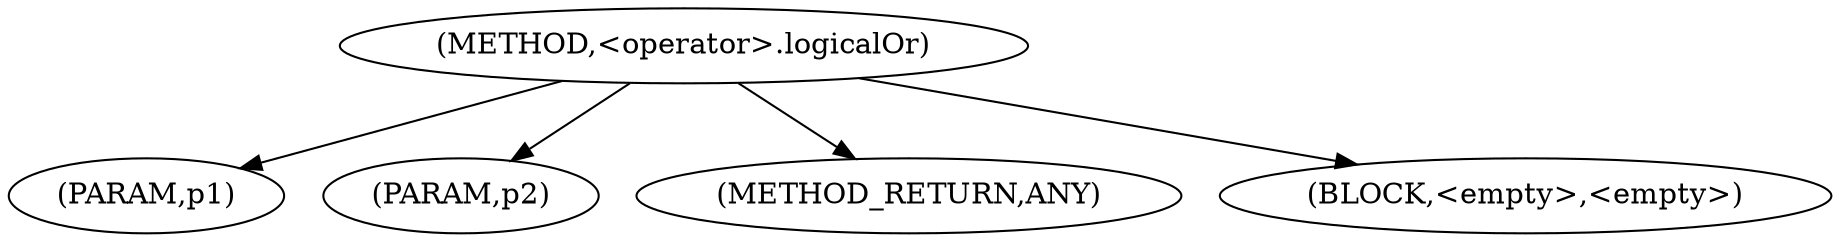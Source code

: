digraph "&lt;operator&gt;.logicalOr" {  
"99923" [label = <(METHOD,&lt;operator&gt;.logicalOr)> ]
"99924" [label = <(PARAM,p1)> ]
"99925" [label = <(PARAM,p2)> ]
"99926" [label = <(METHOD_RETURN,ANY)> ]
"99927" [label = <(BLOCK,&lt;empty&gt;,&lt;empty&gt;)> ]
  "99923" -> "99926" 
  "99923" -> "99924" 
  "99923" -> "99927" 
  "99923" -> "99925" 
}
